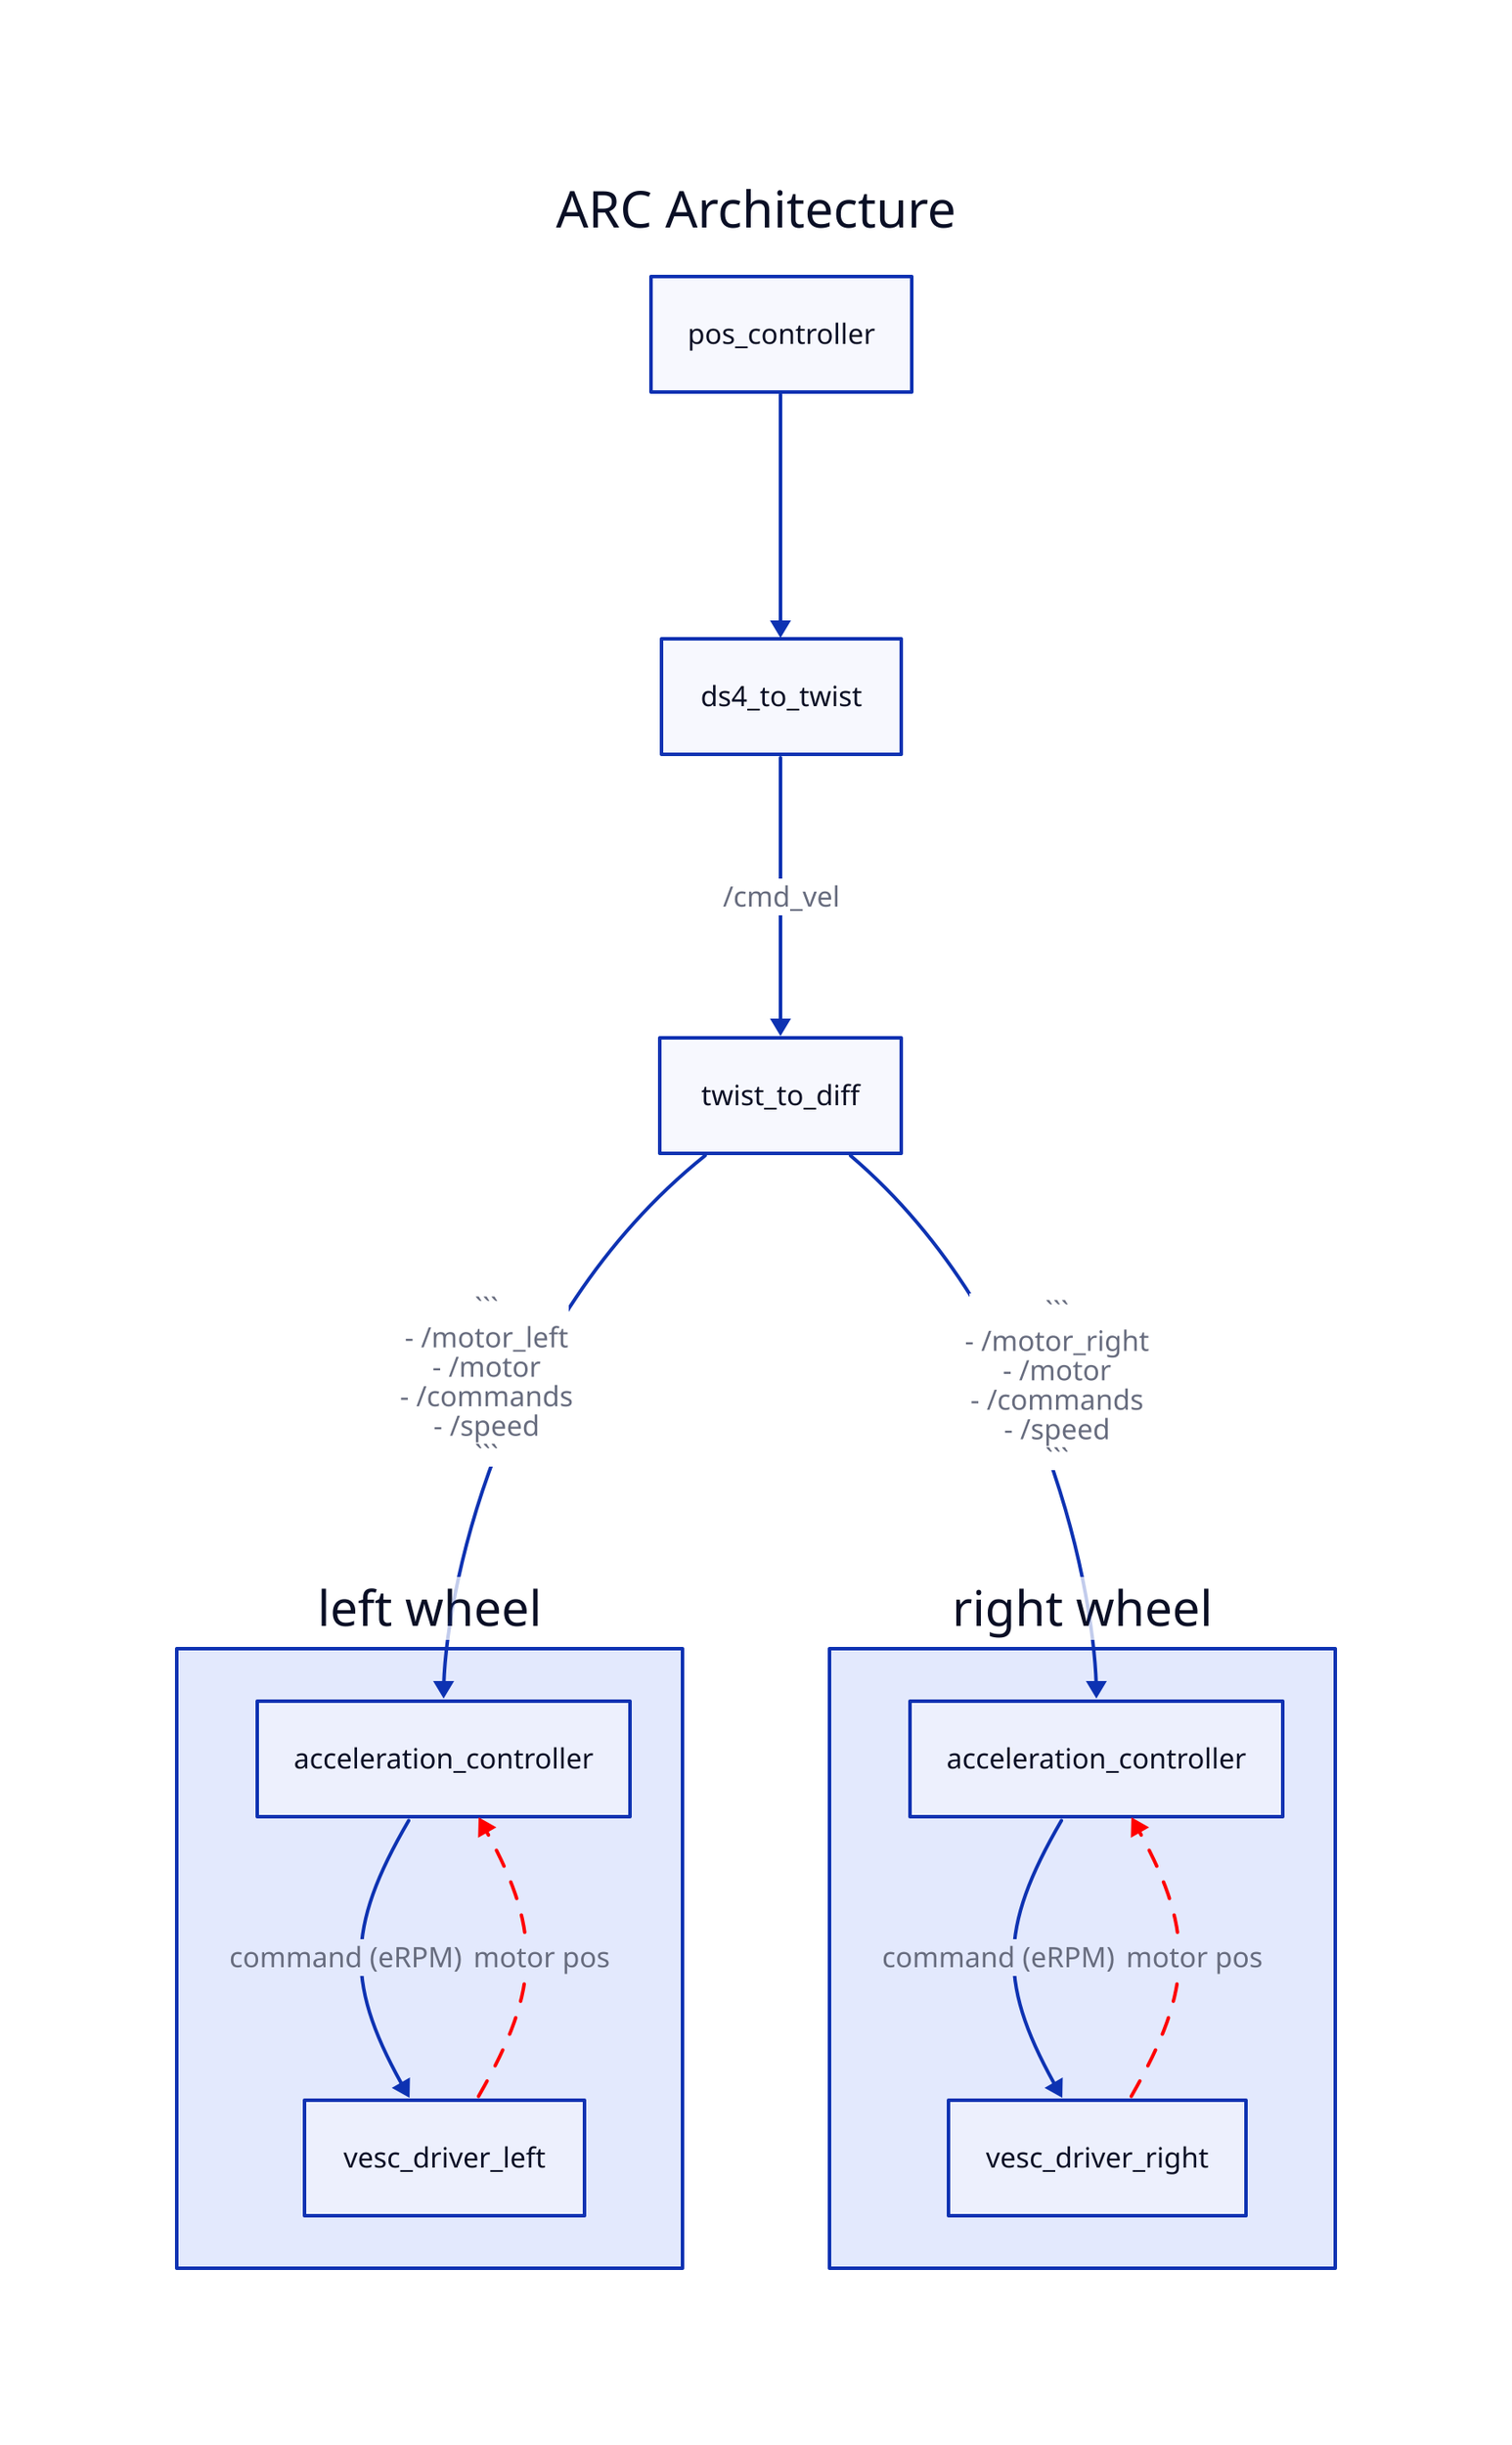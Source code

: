 
# direction: right

title: ARC Architecture {
  near: top-center
  shape: text
  style: {
    font-size: 29
    bold: true
    underline: false
  }
}

# explanation: |md
#   # I can do headers

#   - lists
#   - lists

#   And other normal markdown stuff
# |

# positional controller linear.x angular.z
#

ttd: twist_to_diff

ds4: ds4_to_twist

pos_controller -> ds4: ""

ds4 -> ttd: "/cmd_vel"

left wheel: {
  acceleration_controller
  vesc_driver_left
}

left wheel.acceleration_controller -> left wheel.vesc_driver_left: "command (eRPM)"
left wheel.vesc_driver_left -> left wheel.acceleration_controller: motor pos {
  style: {
    stroke: red
    stroke-dash: 5
  }
}

right wheel: {
  acceleration_controller
  vesc_driver_right
}

right wheel.acceleration_controller -> right wheel.vesc_driver_right: "command (eRPM)"
right wheel.vesc_driver_right -> right wheel.acceleration_controller: motor pos {
  style: {
    stroke: red
    stroke-dash: 5
  }
}

ttd -> left wheel.acceleration_controller: |md
  ```
    - /motor_left
    - /motor
    - /commands
    - /speed
  ```
|

ttd -> right wheel.acceleration_controller: |md
  ```
    - /motor_right
    - /motor
    - /commands
    - /speed
  ```
|
